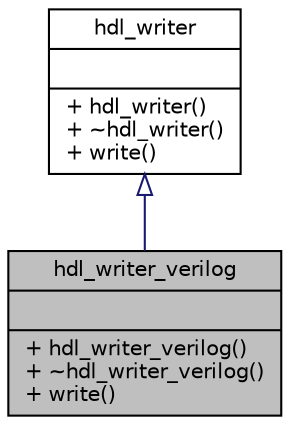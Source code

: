 digraph "hdl_writer_verilog"
{
  edge [fontname="Helvetica",fontsize="10",labelfontname="Helvetica",labelfontsize="10"];
  node [fontname="Helvetica",fontsize="10",shape=record];
  Node0 [label="{hdl_writer_verilog\n||+ hdl_writer_verilog()\l+ ~hdl_writer_verilog()\l+ write()\l}",height=0.2,width=0.4,color="black", fillcolor="grey75", style="filled", fontcolor="black"];
  Node1 -> Node0 [dir="back",color="midnightblue",fontsize="10",style="solid",arrowtail="onormal",fontname="Helvetica"];
  Node1 [label="{hdl_writer\n||+ hdl_writer()\l+ ~hdl_writer()\l+ write()\l}",height=0.2,width=0.4,color="black", fillcolor="white", style="filled",URL="$d2/db7/classhdl__writer.html"];
}
